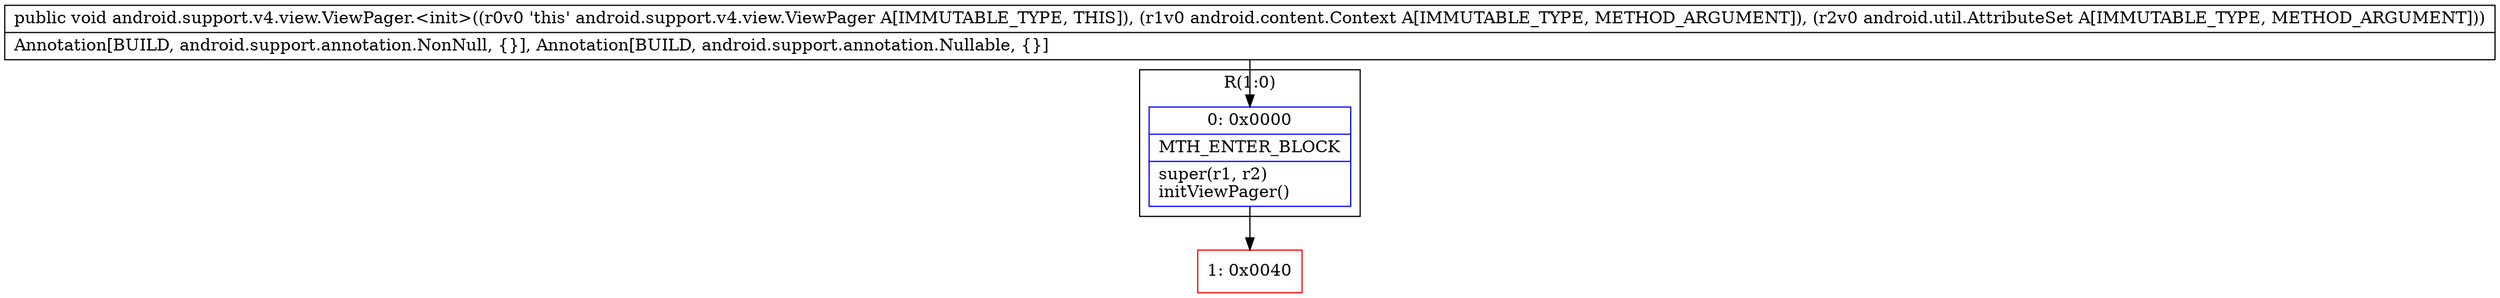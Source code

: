 digraph "CFG forandroid.support.v4.view.ViewPager.\<init\>(Landroid\/content\/Context;Landroid\/util\/AttributeSet;)V" {
subgraph cluster_Region_1207426647 {
label = "R(1:0)";
node [shape=record,color=blue];
Node_0 [shape=record,label="{0\:\ 0x0000|MTH_ENTER_BLOCK\l|super(r1, r2)\linitViewPager()\l}"];
}
Node_1 [shape=record,color=red,label="{1\:\ 0x0040}"];
MethodNode[shape=record,label="{public void android.support.v4.view.ViewPager.\<init\>((r0v0 'this' android.support.v4.view.ViewPager A[IMMUTABLE_TYPE, THIS]), (r1v0 android.content.Context A[IMMUTABLE_TYPE, METHOD_ARGUMENT]), (r2v0 android.util.AttributeSet A[IMMUTABLE_TYPE, METHOD_ARGUMENT]))  | Annotation[BUILD, android.support.annotation.NonNull, \{\}], Annotation[BUILD, android.support.annotation.Nullable, \{\}]\l}"];
MethodNode -> Node_0;
Node_0 -> Node_1;
}

